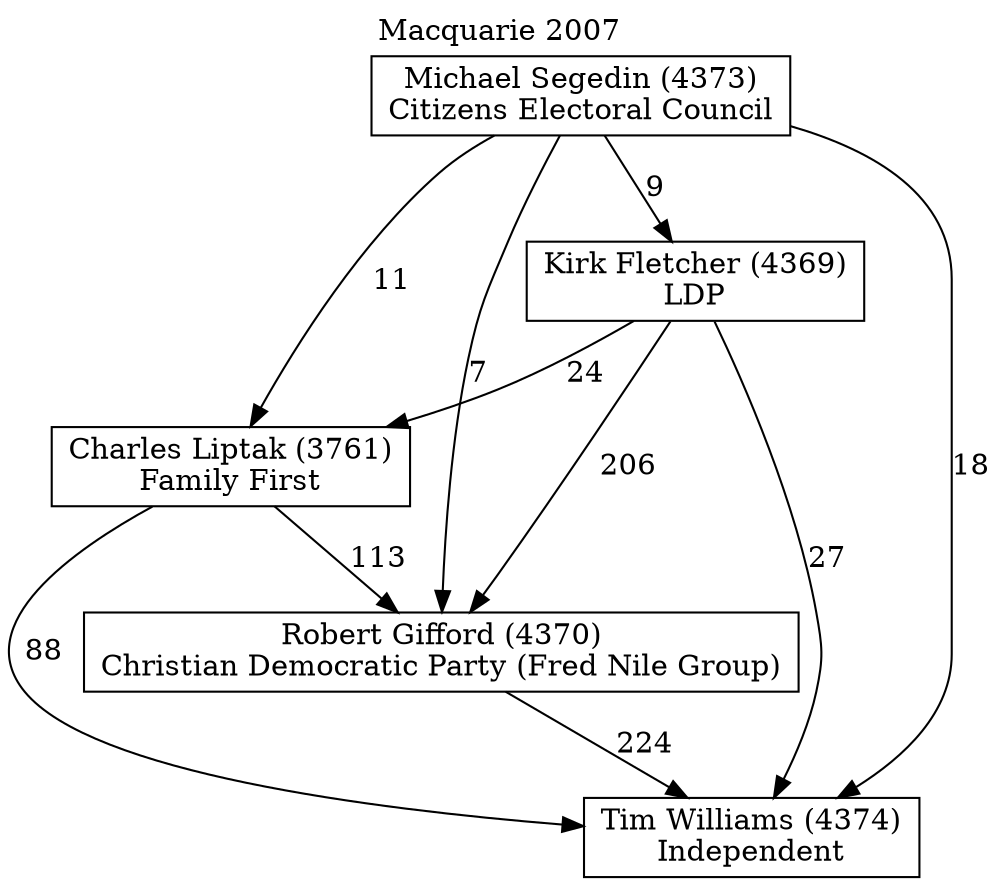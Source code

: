 // House preference flow
digraph "Tim Williams (4374)_Macquarie_2007" {
	graph [label="Macquarie 2007" labelloc=t mclimit=10]
	node [shape=box]
	"Charles Liptak (3761)" [label="Charles Liptak (3761)
Family First"]
	"Kirk Fletcher (4369)" [label="Kirk Fletcher (4369)
LDP"]
	"Michael Segedin (4373)" [label="Michael Segedin (4373)
Citizens Electoral Council"]
	"Robert Gifford (4370)" [label="Robert Gifford (4370)
Christian Democratic Party (Fred Nile Group)"]
	"Tim Williams (4374)" [label="Tim Williams (4374)
Independent"]
	"Charles Liptak (3761)" -> "Robert Gifford (4370)" [label=113]
	"Charles Liptak (3761)" -> "Tim Williams (4374)" [label=88]
	"Kirk Fletcher (4369)" -> "Charles Liptak (3761)" [label=24]
	"Kirk Fletcher (4369)" -> "Robert Gifford (4370)" [label=206]
	"Kirk Fletcher (4369)" -> "Tim Williams (4374)" [label=27]
	"Michael Segedin (4373)" -> "Charles Liptak (3761)" [label=11]
	"Michael Segedin (4373)" -> "Kirk Fletcher (4369)" [label=9]
	"Michael Segedin (4373)" -> "Robert Gifford (4370)" [label=7]
	"Michael Segedin (4373)" -> "Tim Williams (4374)" [label=18]
	"Robert Gifford (4370)" -> "Tim Williams (4374)" [label=224]
}
